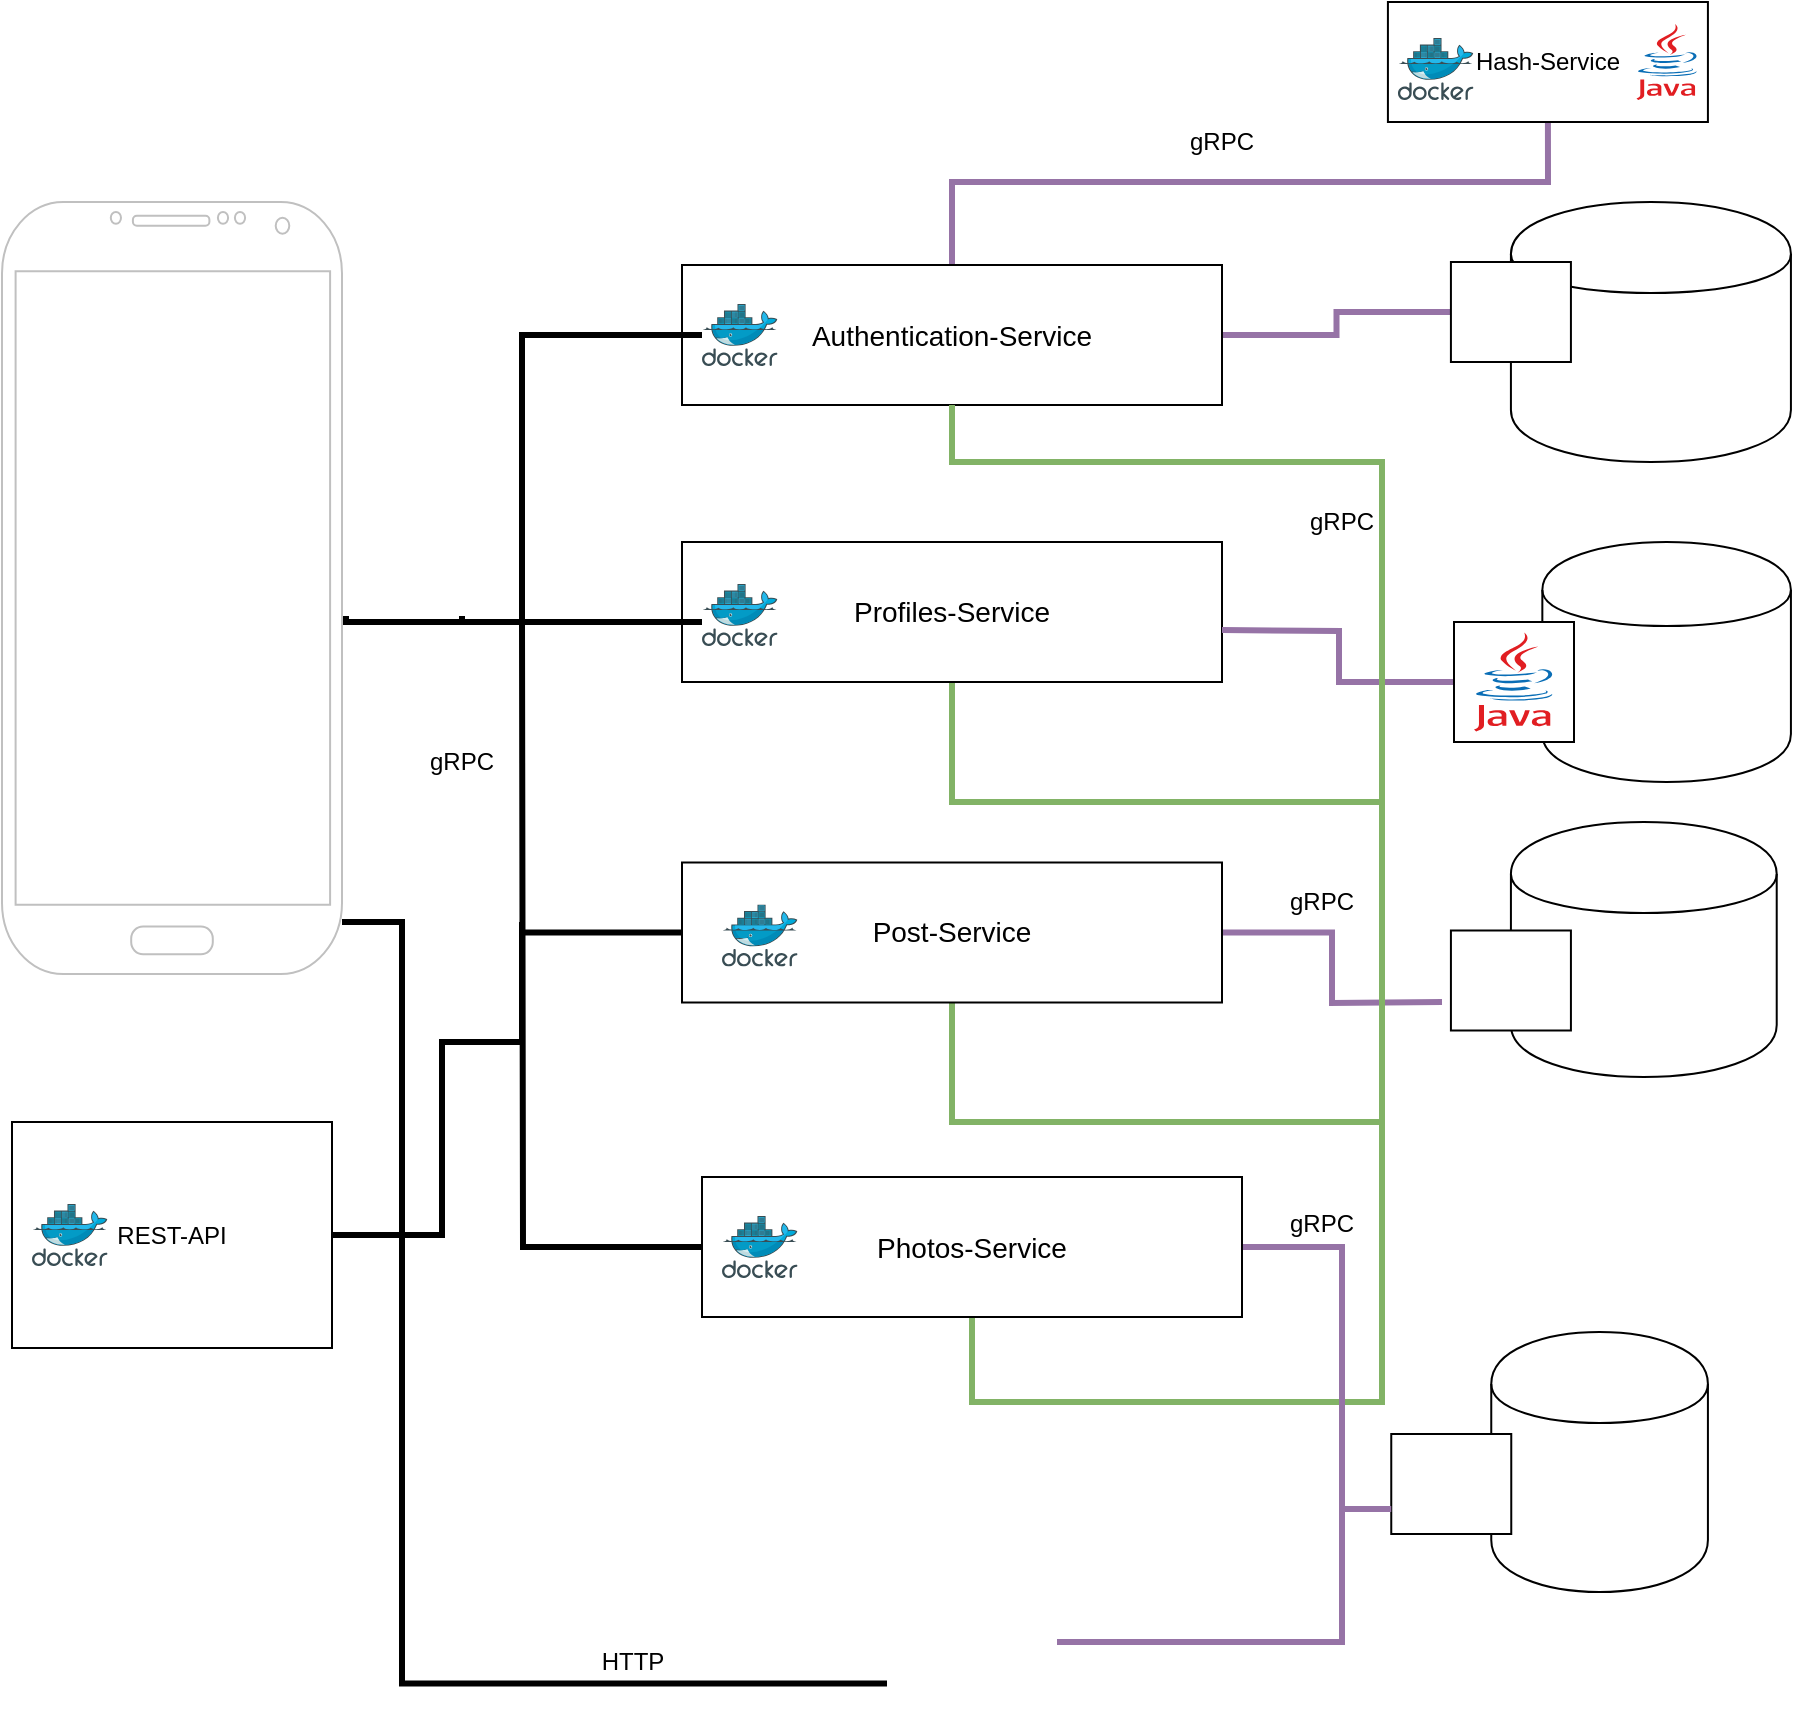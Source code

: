 <mxfile version="13.0.3" type="device"><diagram id="kzYOVW_9W5RdmveZh3JC" name="Page-1"><mxGraphModel dx="1422" dy="942" grid="1" gridSize="10" guides="1" tooltips="1" connect="1" arrows="1" fold="1" page="1" pageScale="1" pageWidth="850" pageHeight="1100" math="0" shadow="0"><root><mxCell id="0"/><mxCell id="1" parent="0"/><mxCell id="gLaVT_gJd6wTQTXSnAGv-7" value="" style="shape=cylinder;whiteSpace=wrap;html=1;boundedLbl=1;backgroundOutline=1;" vertex="1" parent="1"><mxGeometry x="764.46" y="270" width="140" height="130" as="geometry"/></mxCell><mxCell id="gLaVT_gJd6wTQTXSnAGv-36" style="edgeStyle=orthogonalEdgeStyle;rounded=0;orthogonalLoop=1;jettySize=auto;html=1;entryX=0.5;entryY=1;entryDx=0;entryDy=0;startArrow=none;startFill=0;endArrow=none;endFill=0;fillColor=#e1d5e7;strokeColor=#9673a6;strokeWidth=3;" edge="1" parent="1" source="gLaVT_gJd6wTQTXSnAGv-1" target="gLaVT_gJd6wTQTXSnAGv-11"><mxGeometry relative="1" as="geometry"><Array as="points"><mxPoint x="485" y="260"/><mxPoint x="783" y="260"/></Array></mxGeometry></mxCell><mxCell id="gLaVT_gJd6wTQTXSnAGv-37" style="edgeStyle=orthogonalEdgeStyle;rounded=0;orthogonalLoop=1;jettySize=auto;html=1;entryX=0;entryY=0.5;entryDx=0;entryDy=0;startArrow=none;startFill=0;endArrow=none;endFill=0;fillColor=#e1d5e7;strokeColor=#9673a6;strokeWidth=3;" edge="1" parent="1" source="gLaVT_gJd6wTQTXSnAGv-1" target="gLaVT_gJd6wTQTXSnAGv-2"><mxGeometry relative="1" as="geometry"/></mxCell><mxCell id="gLaVT_gJd6wTQTXSnAGv-1" value="&lt;font style=&quot;font-size: 14px&quot;&gt;Authentication-Service&lt;/font&gt;" style="rounded=0;whiteSpace=wrap;html=1;" vertex="1" parent="1"><mxGeometry x="350" y="301.5" width="270" height="70" as="geometry"/></mxCell><mxCell id="gLaVT_gJd6wTQTXSnAGv-2" value="" style="rounded=0;whiteSpace=wrap;html=1;" vertex="1" parent="1"><mxGeometry x="734.46" y="300" width="60" height="50" as="geometry"/></mxCell><mxCell id="gLaVT_gJd6wTQTXSnAGv-3" value="" style="shape=image;html=1;verticalAlign=top;verticalLabelPosition=bottom;labelBackgroundColor=#ffffff;imageAspect=0;aspect=fixed;image=https://cdn4.iconfinder.com/data/icons/logos-brands-5/24/go-128.png" vertex="1" parent="1"><mxGeometry x="750.46" y="316" width="28" height="28" as="geometry"/></mxCell><mxCell id="gLaVT_gJd6wTQTXSnAGv-6" value="" style="shape=image;html=1;verticalAlign=top;verticalLabelPosition=bottom;labelBackgroundColor=#ffffff;imageAspect=0;aspect=fixed;image=https://cdn4.iconfinder.com/data/icons/logos-brands-5/24/go-128.png" vertex="1" parent="1"><mxGeometry x="580" y="311" width="28" height="28" as="geometry"/></mxCell><mxCell id="gLaVT_gJd6wTQTXSnAGv-8" value="" style="shape=image;html=1;verticalAlign=top;verticalLabelPosition=bottom;labelBackgroundColor=#ffffff;imageAspect=0;aspect=fixed;image=https://cdn4.iconfinder.com/data/icons/logos-brands-5/24/mysql-128.png" vertex="1" parent="1"><mxGeometry x="778.96" y="300" width="97" height="97" as="geometry"/></mxCell><mxCell id="gLaVT_gJd6wTQTXSnAGv-41" style="edgeStyle=orthogonalEdgeStyle;rounded=0;orthogonalLoop=1;jettySize=auto;html=1;entryX=0.5;entryY=1;entryDx=0;entryDy=0;startArrow=none;startFill=0;endArrow=none;endFill=0;fillColor=#d5e8d4;strokeColor=#82b366;strokeWidth=3;" edge="1" parent="1" source="gLaVT_gJd6wTQTXSnAGv-9" target="gLaVT_gJd6wTQTXSnAGv-1"><mxGeometry relative="1" as="geometry"><Array as="points"><mxPoint x="485" y="570"/><mxPoint x="700" y="570"/><mxPoint x="700" y="400"/><mxPoint x="485" y="400"/></Array></mxGeometry></mxCell><mxCell id="gLaVT_gJd6wTQTXSnAGv-9" value="&lt;font style=&quot;font-size: 14px&quot;&gt;Profiles-Service&lt;/font&gt;" style="rounded=0;whiteSpace=wrap;html=1;" vertex="1" parent="1"><mxGeometry x="350" y="440" width="270" height="70" as="geometry"/></mxCell><mxCell id="gLaVT_gJd6wTQTXSnAGv-38" style="edgeStyle=orthogonalEdgeStyle;rounded=0;orthogonalLoop=1;jettySize=auto;html=1;entryX=0;entryY=0.5;entryDx=0;entryDy=0;startArrow=none;startFill=0;endArrow=none;endFill=0;fillColor=#e1d5e7;strokeColor=#9673a6;strokeWidth=3;" edge="1" parent="1" target="gLaVT_gJd6wTQTXSnAGv-14"><mxGeometry relative="1" as="geometry"><mxPoint x="620" y="484" as="sourcePoint"/></mxGeometry></mxCell><mxCell id="gLaVT_gJd6wTQTXSnAGv-10" value="" style="shape=image;html=1;verticalAlign=top;verticalLabelPosition=bottom;labelBackgroundColor=#ffffff;imageAspect=0;aspect=fixed;image=https://cdn4.iconfinder.com/data/icons/logos-brands-5/24/go-128.png" vertex="1" parent="1"><mxGeometry x="580" y="470" width="28" height="28" as="geometry"/></mxCell><mxCell id="gLaVT_gJd6wTQTXSnAGv-11" value="Hash-Service" style="rounded=0;whiteSpace=wrap;html=1;" vertex="1" parent="1"><mxGeometry x="702.96" y="170" width="160" height="60" as="geometry"/></mxCell><mxCell id="gLaVT_gJd6wTQTXSnAGv-12" value="" style="shape=cylinder;whiteSpace=wrap;html=1;boundedLbl=1;backgroundOutline=1;" vertex="1" parent="1"><mxGeometry x="780.17" y="440" width="124.29" height="120" as="geometry"/></mxCell><mxCell id="gLaVT_gJd6wTQTXSnAGv-13" value="" style="shape=image;html=1;verticalAlign=top;verticalLabelPosition=bottom;labelBackgroundColor=#ffffff;imageAspect=0;aspect=fixed;image=https://cdn4.iconfinder.com/data/icons/logos-brands-5/24/neo4j-128.png" vertex="1" parent="1"><mxGeometry x="817.96" y="492" width="58" height="58" as="geometry"/></mxCell><mxCell id="gLaVT_gJd6wTQTXSnAGv-14" value="" style="rounded=0;whiteSpace=wrap;html=1;" vertex="1" parent="1"><mxGeometry x="736" y="480" width="60" height="60" as="geometry"/></mxCell><mxCell id="gLaVT_gJd6wTQTXSnAGv-15" value="" style="dashed=0;outlineConnect=0;html=1;align=center;labelPosition=center;verticalLabelPosition=bottom;verticalAlign=top;shape=mxgraph.weblogos.java" vertex="1" parent="1"><mxGeometry x="746" y="485.25" width="40" height="49.5" as="geometry"/></mxCell><mxCell id="gLaVT_gJd6wTQTXSnAGv-39" style="edgeStyle=orthogonalEdgeStyle;rounded=0;orthogonalLoop=1;jettySize=auto;html=1;startArrow=none;startFill=0;endArrow=none;endFill=0;fillColor=#e1d5e7;strokeColor=#9673a6;strokeWidth=3;" edge="1" parent="1" source="gLaVT_gJd6wTQTXSnAGv-16"><mxGeometry relative="1" as="geometry"><mxPoint x="730" y="670" as="targetPoint"/></mxGeometry></mxCell><mxCell id="gLaVT_gJd6wTQTXSnAGv-42" style="edgeStyle=orthogonalEdgeStyle;rounded=0;orthogonalLoop=1;jettySize=auto;html=1;startArrow=none;startFill=0;endArrow=none;endFill=0;fillColor=#d5e8d4;strokeColor=#82b366;strokeWidth=3;" edge="1" parent="1" source="gLaVT_gJd6wTQTXSnAGv-16"><mxGeometry relative="1" as="geometry"><mxPoint x="485" y="372" as="targetPoint"/><Array as="points"><mxPoint x="485" y="730"/><mxPoint x="700" y="730"/><mxPoint x="700" y="400"/><mxPoint x="485" y="400"/></Array></mxGeometry></mxCell><mxCell id="gLaVT_gJd6wTQTXSnAGv-68" style="edgeStyle=orthogonalEdgeStyle;rounded=0;orthogonalLoop=1;jettySize=auto;html=1;startArrow=none;startFill=0;endArrow=none;endFill=0;strokeWidth=3;" edge="1" parent="1" source="gLaVT_gJd6wTQTXSnAGv-16"><mxGeometry relative="1" as="geometry"><mxPoint x="270" y="635.25" as="targetPoint"/></mxGeometry></mxCell><mxCell id="gLaVT_gJd6wTQTXSnAGv-16" value="&lt;font style=&quot;font-size: 14px&quot;&gt;Post-Service&lt;/font&gt;" style="rounded=0;whiteSpace=wrap;html=1;" vertex="1" parent="1"><mxGeometry x="350" y="600.25" width="270" height="70" as="geometry"/></mxCell><mxCell id="gLaVT_gJd6wTQTXSnAGv-17" value="" style="shape=image;html=1;verticalAlign=top;verticalLabelPosition=bottom;labelBackgroundColor=#ffffff;imageAspect=0;aspect=fixed;image=https://cdn4.iconfinder.com/data/icons/logos-brands-5/24/go-128.png" vertex="1" parent="1"><mxGeometry x="580" y="621.25" width="28" height="28" as="geometry"/></mxCell><mxCell id="gLaVT_gJd6wTQTXSnAGv-18" value="" style="shape=cylinder;whiteSpace=wrap;html=1;boundedLbl=1;backgroundOutline=1;" vertex="1" parent="1"><mxGeometry x="764.46" y="580" width="132.9" height="127.5" as="geometry"/></mxCell><mxCell id="gLaVT_gJd6wTQTXSnAGv-19" value="" style="shape=image;html=1;verticalAlign=top;verticalLabelPosition=bottom;labelBackgroundColor=#ffffff;imageAspect=0;aspect=fixed;image=https://cdn4.iconfinder.com/data/icons/logos-3/512/mongodb-2-128.png" vertex="1" parent="1"><mxGeometry x="804.46" y="630" width="58.5" height="58.5" as="geometry"/></mxCell><mxCell id="gLaVT_gJd6wTQTXSnAGv-20" value="" style="shape=image;html=1;verticalAlign=top;verticalLabelPosition=bottom;labelBackgroundColor=#ffffff;imageAspect=0;aspect=fixed;image=https://cdn0.iconfinder.com/data/icons/business-collection-2027/59/record-128.png" vertex="1" parent="1"><mxGeometry x="452.5" y="947" width="85" height="85" as="geometry"/></mxCell><mxCell id="gLaVT_gJd6wTQTXSnAGv-21" value="" style="rounded=0;whiteSpace=wrap;html=1;" vertex="1" parent="1"><mxGeometry x="734.46" y="634.25" width="60" height="50" as="geometry"/></mxCell><mxCell id="gLaVT_gJd6wTQTXSnAGv-22" value="" style="shape=image;html=1;verticalAlign=top;verticalLabelPosition=bottom;labelBackgroundColor=#ffffff;imageAspect=0;aspect=fixed;image=https://cdn4.iconfinder.com/data/icons/logos-brands-5/24/go-128.png" vertex="1" parent="1"><mxGeometry x="750.46" y="650.25" width="28" height="28" as="geometry"/></mxCell><mxCell id="gLaVT_gJd6wTQTXSnAGv-23" value="" style="shape=cylinder;whiteSpace=wrap;html=1;boundedLbl=1;backgroundOutline=1;" vertex="1" parent="1"><mxGeometry x="754.63" y="835" width="108.33" height="130" as="geometry"/></mxCell><mxCell id="gLaVT_gJd6wTQTXSnAGv-24" value="" style="rounded=0;whiteSpace=wrap;html=1;" vertex="1" parent="1"><mxGeometry x="704.63" y="886" width="60" height="50" as="geometry"/></mxCell><mxCell id="gLaVT_gJd6wTQTXSnAGv-25" value="" style="shape=image;html=1;verticalAlign=top;verticalLabelPosition=bottom;labelBackgroundColor=#ffffff;imageAspect=0;aspect=fixed;image=https://cdn4.iconfinder.com/data/icons/logos-brands-5/24/go-128.png" vertex="1" parent="1"><mxGeometry x="720.63" y="902" width="28" height="28" as="geometry"/></mxCell><mxCell id="gLaVT_gJd6wTQTXSnAGv-26" value="" style="shape=image;html=1;verticalAlign=top;verticalLabelPosition=bottom;labelBackgroundColor=#ffffff;imageAspect=0;aspect=fixed;image=https://cdn4.iconfinder.com/data/icons/logos-brands-5/24/mysql-128.png" vertex="1" parent="1"><mxGeometry x="769.13" y="875" width="72" height="72" as="geometry"/></mxCell><mxCell id="gLaVT_gJd6wTQTXSnAGv-28" value="" style="dashed=0;outlineConnect=0;html=1;align=center;labelPosition=center;verticalLabelPosition=bottom;verticalAlign=top;shape=mxgraph.weblogos.java" vertex="1" parent="1"><mxGeometry x="827.25" y="181" width="30.71" height="38" as="geometry"/></mxCell><mxCell id="gLaVT_gJd6wTQTXSnAGv-40" style="edgeStyle=orthogonalEdgeStyle;rounded=0;orthogonalLoop=1;jettySize=auto;html=1;entryX=0;entryY=0.75;entryDx=0;entryDy=0;startArrow=none;startFill=0;endArrow=none;endFill=0;fillColor=#e1d5e7;strokeColor=#9673a6;strokeWidth=3;" edge="1" parent="1" source="gLaVT_gJd6wTQTXSnAGv-29" target="gLaVT_gJd6wTQTXSnAGv-24"><mxGeometry relative="1" as="geometry"><Array as="points"><mxPoint x="680" y="793"/><mxPoint x="680" y="924"/></Array></mxGeometry></mxCell><mxCell id="gLaVT_gJd6wTQTXSnAGv-43" style="edgeStyle=orthogonalEdgeStyle;rounded=0;orthogonalLoop=1;jettySize=auto;html=1;startArrow=none;startFill=0;endArrow=none;endFill=0;fillColor=#d5e8d4;strokeColor=#82b366;strokeWidth=3;" edge="1" parent="1" source="gLaVT_gJd6wTQTXSnAGv-29"><mxGeometry relative="1" as="geometry"><mxPoint x="700" y="510" as="targetPoint"/><Array as="points"><mxPoint x="495" y="870"/><mxPoint x="700" y="870"/></Array></mxGeometry></mxCell><mxCell id="gLaVT_gJd6wTQTXSnAGv-44" style="edgeStyle=orthogonalEdgeStyle;rounded=0;orthogonalLoop=1;jettySize=auto;html=1;startArrow=none;startFill=0;endArrow=none;endFill=0;fillColor=#e1d5e7;strokeColor=#9673a6;strokeWidth=3;" edge="1" parent="1" source="gLaVT_gJd6wTQTXSnAGv-29" target="gLaVT_gJd6wTQTXSnAGv-20"><mxGeometry relative="1" as="geometry"><Array as="points"><mxPoint x="680" y="793"/><mxPoint x="680" y="990"/></Array></mxGeometry></mxCell><mxCell id="gLaVT_gJd6wTQTXSnAGv-66" style="edgeStyle=orthogonalEdgeStyle;rounded=0;orthogonalLoop=1;jettySize=auto;html=1;startArrow=none;startFill=0;endArrow=none;endFill=0;strokeWidth=3;" edge="1" parent="1" source="gLaVT_gJd6wTQTXSnAGv-29"><mxGeometry relative="1" as="geometry"><mxPoint x="270" y="480" as="targetPoint"/></mxGeometry></mxCell><mxCell id="gLaVT_gJd6wTQTXSnAGv-29" value="&lt;font style=&quot;font-size: 14px&quot;&gt;Photos-Service&lt;/font&gt;" style="rounded=0;whiteSpace=wrap;html=1;" vertex="1" parent="1"><mxGeometry x="360" y="757.5" width="270" height="70" as="geometry"/></mxCell><mxCell id="gLaVT_gJd6wTQTXSnAGv-65" style="edgeStyle=orthogonalEdgeStyle;rounded=0;orthogonalLoop=1;jettySize=auto;html=1;startArrow=none;startFill=0;endArrow=none;endFill=0;strokeWidth=3;" edge="1" parent="1" source="gLaVT_gJd6wTQTXSnAGv-31"><mxGeometry relative="1" as="geometry"><mxPoint x="182" y="477" as="targetPoint"/><Array as="points"><mxPoint x="270" y="337"/><mxPoint x="270" y="480"/><mxPoint x="182" y="480"/></Array></mxGeometry></mxCell><mxCell id="gLaVT_gJd6wTQTXSnAGv-31" value="" style="aspect=fixed;html=1;points=[];align=center;image;fontSize=12;image=img/lib/mscae/Docker.svg;" vertex="1" parent="1"><mxGeometry x="360" y="321" width="37.8" height="31" as="geometry"/></mxCell><mxCell id="gLaVT_gJd6wTQTXSnAGv-32" value="" style="aspect=fixed;html=1;points=[];align=center;image;fontSize=12;image=img/lib/mscae/Docker.svg;" vertex="1" parent="1"><mxGeometry x="707.96" y="188" width="37.8" height="31" as="geometry"/></mxCell><mxCell id="gLaVT_gJd6wTQTXSnAGv-67" style="edgeStyle=orthogonalEdgeStyle;rounded=0;orthogonalLoop=1;jettySize=auto;html=1;startArrow=none;startFill=0;endArrow=none;endFill=0;strokeWidth=3;" edge="1" parent="1" source="gLaVT_gJd6wTQTXSnAGv-33"><mxGeometry relative="1" as="geometry"><mxPoint x="240" y="477" as="targetPoint"/><Array as="points"><mxPoint x="240" y="480"/></Array></mxGeometry></mxCell><mxCell id="gLaVT_gJd6wTQTXSnAGv-33" value="" style="aspect=fixed;html=1;points=[];align=center;image;fontSize=12;image=img/lib/mscae/Docker.svg;" vertex="1" parent="1"><mxGeometry x="360" y="461" width="37.8" height="31" as="geometry"/></mxCell><mxCell id="gLaVT_gJd6wTQTXSnAGv-34" value="" style="aspect=fixed;html=1;points=[];align=center;image;fontSize=12;image=img/lib/mscae/Docker.svg;" vertex="1" parent="1"><mxGeometry x="370" y="621.25" width="37.8" height="31" as="geometry"/></mxCell><mxCell id="gLaVT_gJd6wTQTXSnAGv-35" value="" style="aspect=fixed;html=1;points=[];align=center;image;fontSize=12;image=img/lib/mscae/Docker.svg;" vertex="1" parent="1"><mxGeometry x="370" y="777" width="37.8" height="31" as="geometry"/></mxCell><mxCell id="gLaVT_gJd6wTQTXSnAGv-76" style="edgeStyle=orthogonalEdgeStyle;rounded=0;orthogonalLoop=1;jettySize=auto;html=1;entryX=0;entryY=0.75;entryDx=0;entryDy=0;startArrow=none;startFill=0;endArrow=none;endFill=0;strokeWidth=3;" edge="1" parent="1" source="gLaVT_gJd6wTQTXSnAGv-45" target="gLaVT_gJd6wTQTXSnAGv-20"><mxGeometry relative="1" as="geometry"><Array as="points"><mxPoint x="210" y="630"/><mxPoint x="210" y="1011"/></Array></mxGeometry></mxCell><mxCell id="gLaVT_gJd6wTQTXSnAGv-45" value="" style="verticalLabelPosition=bottom;verticalAlign=top;html=1;shadow=0;dashed=0;strokeWidth=1;shape=mxgraph.android.phone2;strokeColor=#c0c0c0;" vertex="1" parent="1"><mxGeometry x="10" y="270" width="170" height="386" as="geometry"/></mxCell><mxCell id="gLaVT_gJd6wTQTXSnAGv-46" value="" style="shape=image;html=1;verticalAlign=top;verticalLabelPosition=bottom;labelBackgroundColor=#ffffff;imageAspect=0;aspect=fixed;image=https://cdn4.iconfinder.com/data/icons/logos-3/600/React.js_logo-128.png" vertex="1" parent="1"><mxGeometry x="29.75" y="379.75" width="130.5" height="130.5" as="geometry"/></mxCell><mxCell id="gLaVT_gJd6wTQTXSnAGv-69" style="edgeStyle=orthogonalEdgeStyle;rounded=0;orthogonalLoop=1;jettySize=auto;html=1;startArrow=none;startFill=0;endArrow=none;endFill=0;strokeWidth=3;" edge="1" parent="1" source="gLaVT_gJd6wTQTXSnAGv-47"><mxGeometry relative="1" as="geometry"><mxPoint x="270" y="630" as="targetPoint"/><Array as="points"><mxPoint x="230" y="787"/><mxPoint x="230" y="690"/><mxPoint x="270" y="690"/></Array></mxGeometry></mxCell><mxCell id="gLaVT_gJd6wTQTXSnAGv-47" value="REST-API" style="rounded=0;whiteSpace=wrap;html=1;" vertex="1" parent="1"><mxGeometry x="15" y="730" width="160" height="113" as="geometry"/></mxCell><mxCell id="gLaVT_gJd6wTQTXSnAGv-52" value="" style="shape=image;html=1;verticalAlign=top;verticalLabelPosition=bottom;labelBackgroundColor=#ffffff;imageAspect=0;aspect=fixed;image=https://cdn4.iconfinder.com/data/icons/logos-brands-5/24/go-128.png" vertex="1" parent="1"><mxGeometry x="135" y="799.5" width="28" height="28" as="geometry"/></mxCell><mxCell id="gLaVT_gJd6wTQTXSnAGv-53" value="" style="aspect=fixed;html=1;points=[];align=center;image;fontSize=12;image=img/lib/mscae/Docker.svg;" vertex="1" parent="1"><mxGeometry x="25" y="771" width="37.8" height="31" as="geometry"/></mxCell><mxCell id="gLaVT_gJd6wTQTXSnAGv-70" value="gRPC" style="text;html=1;strokeColor=none;fillColor=none;align=center;verticalAlign=middle;whiteSpace=wrap;rounded=0;" vertex="1" parent="1"><mxGeometry x="220" y="540" width="40" height="20" as="geometry"/></mxCell><mxCell id="gLaVT_gJd6wTQTXSnAGv-71" value="gRPC" style="text;html=1;strokeColor=none;fillColor=none;align=center;verticalAlign=middle;whiteSpace=wrap;rounded=0;" vertex="1" parent="1"><mxGeometry x="600" y="230" width="40" height="20" as="geometry"/></mxCell><mxCell id="gLaVT_gJd6wTQTXSnAGv-72" value="gRPC" style="text;html=1;strokeColor=none;fillColor=none;align=center;verticalAlign=middle;whiteSpace=wrap;rounded=0;" vertex="1" parent="1"><mxGeometry x="660" y="420" width="40" height="20" as="geometry"/></mxCell><mxCell id="gLaVT_gJd6wTQTXSnAGv-73" value="gRPC" style="text;html=1;strokeColor=none;fillColor=none;align=center;verticalAlign=middle;whiteSpace=wrap;rounded=0;" vertex="1" parent="1"><mxGeometry x="650" y="610" width="40" height="20" as="geometry"/></mxCell><mxCell id="gLaVT_gJd6wTQTXSnAGv-74" value="gRPC" style="text;html=1;strokeColor=none;fillColor=none;align=center;verticalAlign=middle;whiteSpace=wrap;rounded=0;" vertex="1" parent="1"><mxGeometry x="650" y="771" width="40" height="20" as="geometry"/></mxCell><mxCell id="gLaVT_gJd6wTQTXSnAGv-75" value="" style="shape=image;html=1;verticalAlign=top;verticalLabelPosition=bottom;labelBackgroundColor=#ffffff;imageAspect=0;aspect=fixed;image=https://cdn4.iconfinder.com/data/icons/logos-brands-5/24/go-128.png" vertex="1" parent="1"><mxGeometry x="590" y="780" width="28" height="28" as="geometry"/></mxCell><mxCell id="gLaVT_gJd6wTQTXSnAGv-77" value="HTTP" style="text;html=1;align=center;verticalAlign=middle;resizable=0;points=[];autosize=1;" vertex="1" parent="1"><mxGeometry x="300" y="990" width="50" height="20" as="geometry"/></mxCell></root></mxGraphModel></diagram></mxfile>
